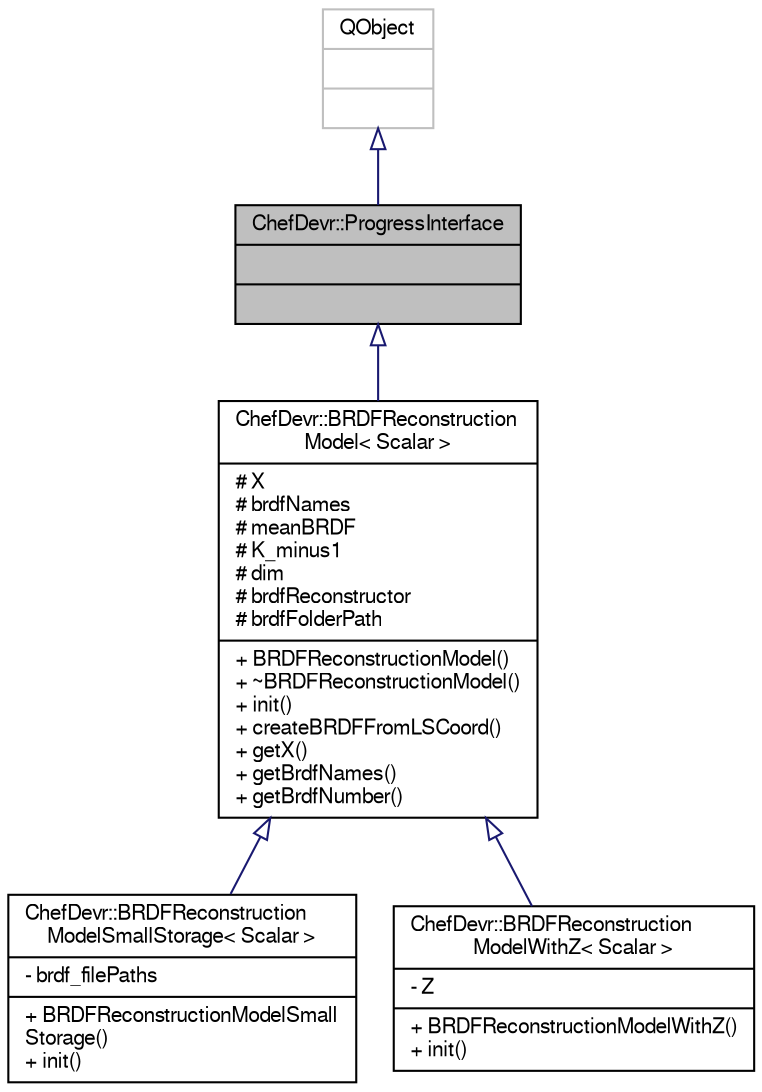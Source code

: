 digraph "ChefDevr::ProgressInterface"
{
 // LATEX_PDF_SIZE
  edge [fontname="FreeSans",fontsize="10",labelfontname="FreeSans",labelfontsize="10"];
  node [fontname="FreeSans",fontsize="10",shape=record];
  Node0 [label="{ChefDevr::ProgressInterface\n||}",height=0.2,width=0.4,color="black", fillcolor="grey75", style="filled", fontcolor="black",tooltip=" "];
  Node1 -> Node0 [dir="back",color="midnightblue",fontsize="10",style="solid",arrowtail="onormal",fontname="FreeSans"];
  Node1 [label="{QObject\n||}",height=0.2,width=0.4,color="grey75", fillcolor="white", style="filled",tooltip=" "];
  Node0 -> Node2 [dir="back",color="midnightblue",fontsize="10",style="solid",arrowtail="onormal",fontname="FreeSans"];
  Node2 [label="{ChefDevr::BRDFReconstruction\lModel\< Scalar \>\n|# X\l# brdfNames\l# meanBRDF\l# K_minus1\l# dim\l# brdfReconstructor\l# brdfFolderPath\l|+ BRDFReconstructionModel()\l+ ~BRDFReconstructionModel()\l+ init()\l+ createBRDFFromLSCoord()\l+ getX()\l+ getBrdfNames()\l+ getBrdfNumber()\l}",height=0.2,width=0.4,color="black", fillcolor="white", style="filled",URL="$class_chef_devr_1_1_b_r_d_f_reconstruction_model.html",tooltip="The class that allows reconstruction of BRDFs in the BRDF Explorer format."];
  Node2 -> Node3 [dir="back",color="midnightblue",fontsize="10",style="solid",arrowtail="onormal",fontname="FreeSans"];
  Node3 [label="{ChefDevr::BRDFReconstruction\lModelSmallStorage\< Scalar \>\n|- brdf_filePaths\l|+ BRDFReconstructionModelSmall\lStorage()\l+ init()\l}",height=0.2,width=0.4,color="black", fillcolor="white", style="filled",URL="$class_chef_devr_1_1_b_r_d_f_reconstruction_model_small_storage.html",tooltip=" "];
  Node2 -> Node4 [dir="back",color="midnightblue",fontsize="10",style="solid",arrowtail="onormal",fontname="FreeSans"];
  Node4 [label="{ChefDevr::BRDFReconstruction\lModelWithZ\< Scalar \>\n|- Z\l|+ BRDFReconstructionModelWithZ()\l+ init()\l}",height=0.2,width=0.4,color="black", fillcolor="white", style="filled",URL="$class_chef_devr_1_1_b_r_d_f_reconstruction_model_with_z.html",tooltip=" "];
}
